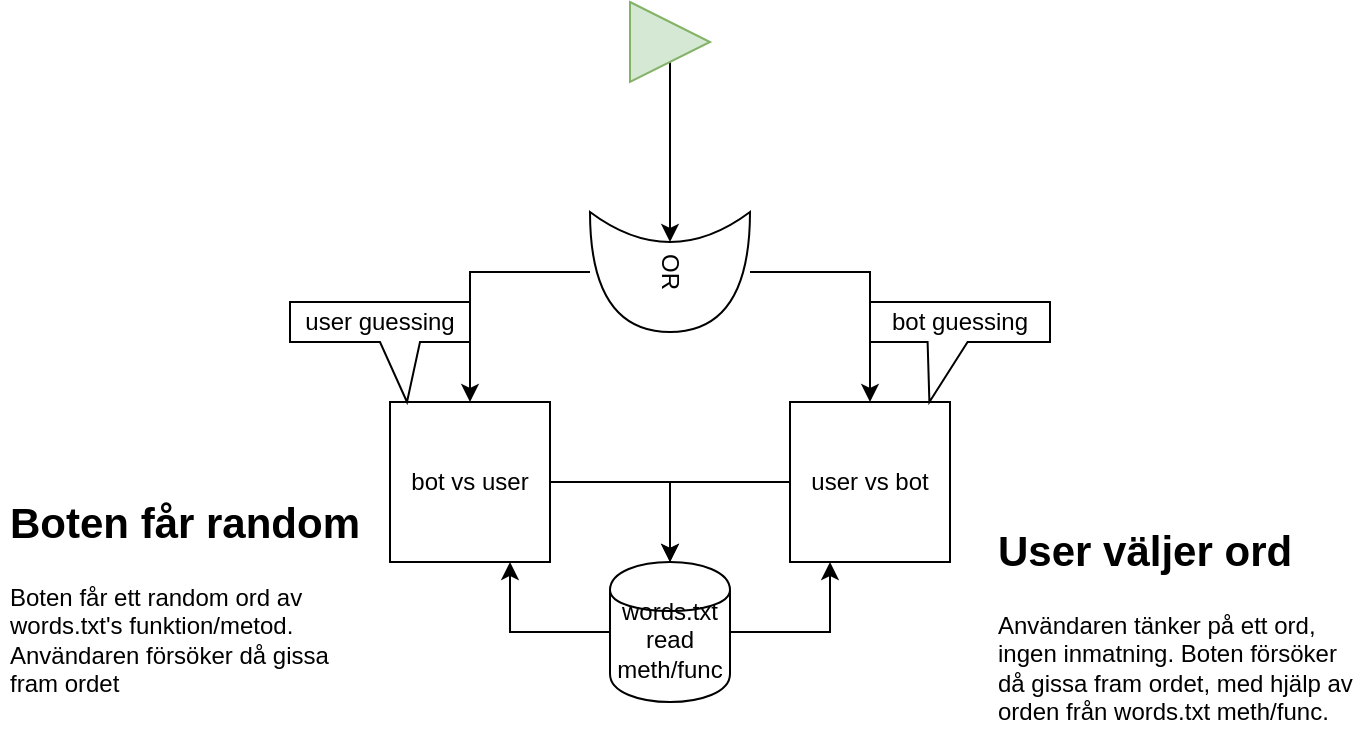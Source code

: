 <mxfile version="11.3.0" type="github" pages="1"><diagram id="BayFlBsPA-Ef_R6_t5vN" name="Page-1"><mxGraphModel dx="924" dy="736" grid="1" gridSize="10" guides="1" tooltips="1" connect="1" arrows="1" fold="1" page="1" pageScale="1" pageWidth="850" pageHeight="1100" math="0" shadow="0"><root><mxCell id="0"/><mxCell id="1" parent="0"/><mxCell id="Tulo__wce1pPb_o4uQko-19" style="edgeStyle=orthogonalEdgeStyle;rounded=0;orthogonalLoop=1;jettySize=auto;html=1;entryX=0.25;entryY=0.5;entryDx=0;entryDy=0;entryPerimeter=0;" parent="1" source="Tulo__wce1pPb_o4uQko-1" target="Tulo__wce1pPb_o4uQko-22" edge="1"><mxGeometry relative="1" as="geometry"><mxPoint x="420" y="130" as="targetPoint"/></mxGeometry></mxCell><mxCell id="Tulo__wce1pPb_o4uQko-1" value="" style="triangle;whiteSpace=wrap;html=1;fillColor=#d5e8d4;strokeColor=#82b366;" parent="1" vertex="1"><mxGeometry x="400" y="40" width="40" height="40" as="geometry"/></mxCell><mxCell id="Tulo__wce1pPb_o4uQko-16" style="edgeStyle=orthogonalEdgeStyle;rounded=0;orthogonalLoop=1;jettySize=auto;html=1;entryX=0.5;entryY=0;entryDx=0;entryDy=0;" parent="1" source="Tulo__wce1pPb_o4uQko-5" target="Tulo__wce1pPb_o4uQko-8" edge="1"><mxGeometry relative="1" as="geometry"/></mxCell><mxCell id="Tulo__wce1pPb_o4uQko-5" value="bot vs user" style="whiteSpace=wrap;html=1;aspect=fixed;" parent="1" vertex="1"><mxGeometry x="280" y="240" width="80" height="80" as="geometry"/></mxCell><mxCell id="Tulo__wce1pPb_o4uQko-15" style="edgeStyle=orthogonalEdgeStyle;rounded=0;orthogonalLoop=1;jettySize=auto;html=1;entryX=0.5;entryY=0;entryDx=0;entryDy=0;" parent="1" source="Tulo__wce1pPb_o4uQko-7" target="Tulo__wce1pPb_o4uQko-8" edge="1"><mxGeometry relative="1" as="geometry"/></mxCell><mxCell id="Tulo__wce1pPb_o4uQko-7" value="user vs bot" style="whiteSpace=wrap;html=1;aspect=fixed;" parent="1" vertex="1"><mxGeometry x="480" y="240" width="80" height="80" as="geometry"/></mxCell><mxCell id="Tulo__wce1pPb_o4uQko-20" style="edgeStyle=orthogonalEdgeStyle;rounded=0;orthogonalLoop=1;jettySize=auto;html=1;entryX=0.75;entryY=1;entryDx=0;entryDy=0;" parent="1" source="Tulo__wce1pPb_o4uQko-8" target="Tulo__wce1pPb_o4uQko-5" edge="1"><mxGeometry relative="1" as="geometry"/></mxCell><mxCell id="Tulo__wce1pPb_o4uQko-21" style="edgeStyle=orthogonalEdgeStyle;rounded=0;orthogonalLoop=1;jettySize=auto;html=1;entryX=0.25;entryY=1;entryDx=0;entryDy=0;" parent="1" source="Tulo__wce1pPb_o4uQko-8" target="Tulo__wce1pPb_o4uQko-7" edge="1"><mxGeometry relative="1" as="geometry"/></mxCell><mxCell id="Tulo__wce1pPb_o4uQko-8" value="&lt;div&gt;words.txt&lt;br&gt;read&lt;/div&gt;&lt;div&gt;meth/func&lt;br&gt;&lt;/div&gt;&lt;div&gt;&lt;br&gt;&lt;/div&gt;" style="shape=cylinder;whiteSpace=wrap;html=1;boundedLbl=1;backgroundOutline=1;" parent="1" vertex="1"><mxGeometry x="390" y="320" width="60" height="70" as="geometry"/></mxCell><mxCell id="Tulo__wce1pPb_o4uQko-17" value="&lt;div&gt;user guessing&lt;/div&gt;" style="shape=callout;whiteSpace=wrap;html=1;perimeter=calloutPerimeter;position2=0.65;" parent="1" vertex="1"><mxGeometry x="230" y="190" width="90" height="50" as="geometry"/></mxCell><mxCell id="Tulo__wce1pPb_o4uQko-18" value="bot guessing" style="shape=callout;whiteSpace=wrap;html=1;perimeter=calloutPerimeter;size=30;position=0.32;position2=0.33;" parent="1" vertex="1"><mxGeometry x="520" y="190" width="90" height="50" as="geometry"/></mxCell><mxCell id="Tulo__wce1pPb_o4uQko-23" style="edgeStyle=orthogonalEdgeStyle;rounded=0;orthogonalLoop=1;jettySize=auto;html=1;entryX=0.5;entryY=0;entryDx=0;entryDy=0;" parent="1" source="Tulo__wce1pPb_o4uQko-22" target="Tulo__wce1pPb_o4uQko-5" edge="1"><mxGeometry relative="1" as="geometry"/></mxCell><mxCell id="Tulo__wce1pPb_o4uQko-24" style="edgeStyle=orthogonalEdgeStyle;rounded=0;orthogonalLoop=1;jettySize=auto;html=1;" parent="1" source="Tulo__wce1pPb_o4uQko-22" target="Tulo__wce1pPb_o4uQko-7" edge="1"><mxGeometry relative="1" as="geometry"/></mxCell><mxCell id="Tulo__wce1pPb_o4uQko-22" value="OR" style="shape=xor;whiteSpace=wrap;html=1;rotation=90;" parent="1" vertex="1"><mxGeometry x="390" y="135" width="60" height="80" as="geometry"/></mxCell><mxCell id="Tulo__wce1pPb_o4uQko-25" value="&lt;h1&gt;&lt;font style=&quot;font-size: 21px&quot;&gt;Boten får random&lt;/font&gt;&lt;br&gt;&lt;/h1&gt;&lt;p&gt;Boten får ett random ord av words.txt's funktion/metod. Användaren försöker då gissa fram ordet&lt;br&gt;&lt;/p&gt;" style="text;html=1;strokeColor=none;fillColor=none;spacing=5;spacingTop=-20;whiteSpace=wrap;overflow=hidden;rounded=0;" parent="1" vertex="1"><mxGeometry x="85" y="280" width="190" height="120" as="geometry"/></mxCell><mxCell id="Tulo__wce1pPb_o4uQko-26" value="&lt;h1&gt;&lt;font style=&quot;font-size: 21px&quot;&gt;User väljer ord&lt;/font&gt;&lt;br&gt;&lt;/h1&gt;&lt;p&gt;Användaren tänker på ett ord, ingen inmatning. Boten försöker då gissa fram ordet, med hjälp av orden från words.txt meth/func.&lt;br&gt;&lt;/p&gt;" style="text;html=1;strokeColor=none;fillColor=none;spacing=5;spacingTop=-20;whiteSpace=wrap;overflow=hidden;rounded=0;" parent="1" vertex="1"><mxGeometry x="579" y="294" width="190" height="120" as="geometry"/></mxCell></root></mxGraphModel></diagram></mxfile>
